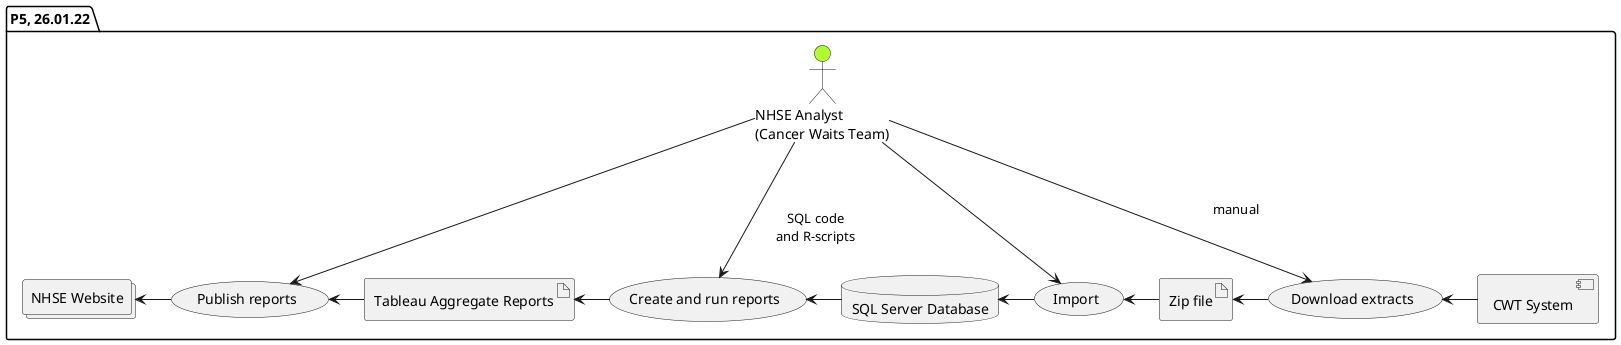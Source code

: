 @startuml use-case-nhse-analyst-2

package "P5, 26.01.22" {

usecase "Download extracts" as dwn
artifact "Zip file" as zip
usecase "Create and run reports" as run
artifact "Tableau Aggregate Reports" as tbl
database "SQL Server Database" as db2
usecase "Import" as imp
component "CWT System" as cwt
actor "NHSE Analyst\n(Cancer Waits Team)" as na5 #GreenYellow
usecase "Publish reports" as pub 
collections "NHSE Website" as web

web <- pub
pub <- tbl
tbl <- run
run <- db2
db2 <- imp
imp <- zip
zip <- dwn
dwn <- cwt

na5 --> dwn : manual
na5 --> run : \n\nSQL code\nand R-scripts
na5 --> imp
na5 --> pub

}
@enduml